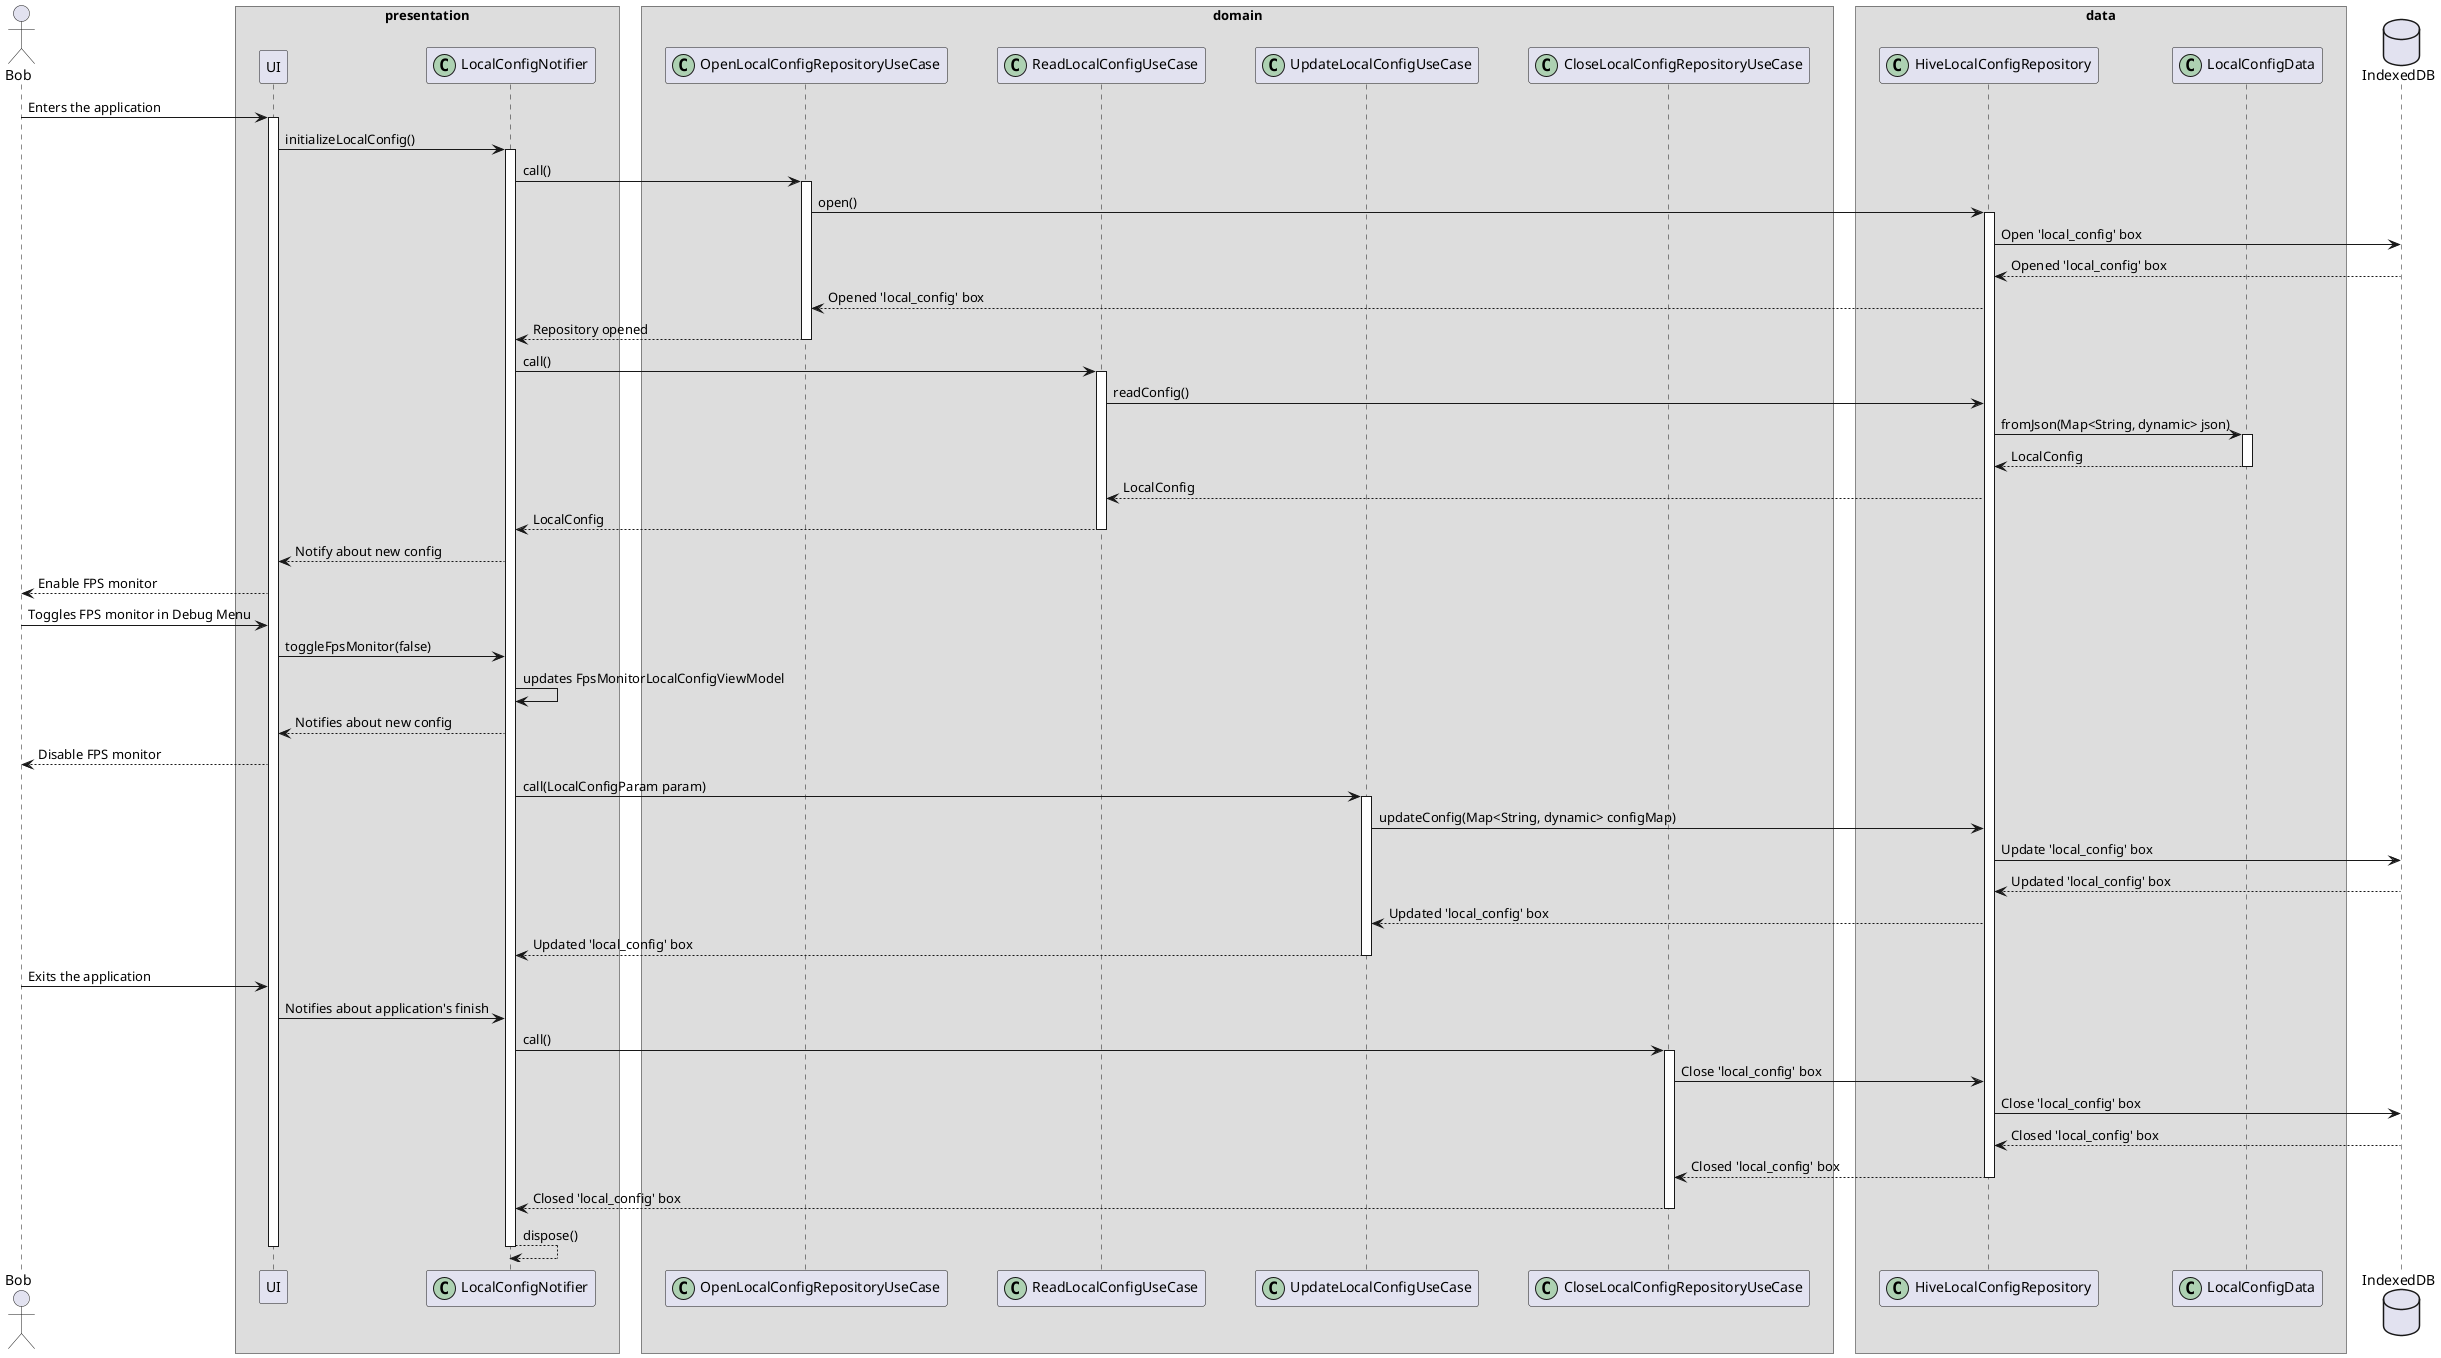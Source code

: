 @startuml debug_menu_sequence_diagram
skinparam ParticipantPadding 20
skinparam BoxPadding 10

actor Bob

box "presentation"
participant UI
participant LocalConfigNotifier << (C,#ADD1B2) >>
end box

box "domain"
participant OpenLocalConfigRepositoryUseCase << (C,#ADD1B2) >>
participant ReadLocalConfigUseCase << (C,#ADD1B2) >>
participant UpdateLocalConfigUseCase << (C,#ADD1B2) >>
participant CloseLocalConfigRepositoryUseCase << (C,#ADD1B2) >>
end box

box "data"
participant HiveLocalConfigRepository << (C,#ADD1B2) >>
participant LocalConfigData << (C,#ADD1B2) >>
end box

database "IndexedDB" as DB

Bob -> UI : Enters the application
activate UI

UI -> LocalConfigNotifier : initializeLocalConfig()
activate LocalConfigNotifier

LocalConfigNotifier -> OpenLocalConfigRepositoryUseCase : call()
activate OpenLocalConfigRepositoryUseCase

OpenLocalConfigRepositoryUseCase -> HiveLocalConfigRepository : open()
activate HiveLocalConfigRepository

HiveLocalConfigRepository -> DB : Open 'local_config' box
DB --> HiveLocalConfigRepository : Opened 'local_config' box
HiveLocalConfigRepository --> OpenLocalConfigRepositoryUseCase : Opened 'local_config' box
OpenLocalConfigRepositoryUseCase --> LocalConfigNotifier : Repository opened
deactivate OpenLocalConfigRepositoryUseCase

LocalConfigNotifier -> ReadLocalConfigUseCase : call()
activate ReadLocalConfigUseCase

ReadLocalConfigUseCase -> HiveLocalConfigRepository : readConfig()
HiveLocalConfigRepository -> LocalConfigData : fromJson(Map<String, dynamic> json)
activate LocalConfigData

LocalConfigData --> HiveLocalConfigRepository : LocalConfig
deactivate LocalConfigData
HiveLocalConfigRepository --> ReadLocalConfigUseCase : LocalConfig
ReadLocalConfigUseCase --> LocalConfigNotifier : LocalConfig
deactivate ReadLocalConfigUseCase

LocalConfigNotifier --> UI : Notify about new config

UI --> Bob : Enable FPS monitor

Bob -> UI : Toggles FPS monitor in Debug Menu
UI -> LocalConfigNotifier : toggleFpsMonitor(false)
LocalConfigNotifier -> LocalConfigNotifier : updates FpsMonitorLocalConfigViewModel
LocalConfigNotifier --> UI : Notifies about new config
UI --> Bob : Disable FPS monitor

LocalConfigNotifier -> UpdateLocalConfigUseCase : call(LocalConfigParam param)
activate UpdateLocalConfigUseCase
UpdateLocalConfigUseCase -> HiveLocalConfigRepository : updateConfig(Map<String, dynamic> configMap)
HiveLocalConfigRepository -> DB : Update 'local_config' box
DB --> HiveLocalConfigRepository : Updated 'local_config' box
HiveLocalConfigRepository --> UpdateLocalConfigUseCase : Updated 'local_config' box
UpdateLocalConfigUseCase --> LocalConfigNotifier : Updated 'local_config' box
deactivate UpdateLocalConfigUseCase


Bob -> UI : Exits the application
UI -> LocalConfigNotifier : Notifies about application's finish

LocalConfigNotifier -> CloseLocalConfigRepositoryUseCase : call()
activate CloseLocalConfigRepositoryUseCase
CloseLocalConfigRepositoryUseCase -> HiveLocalConfigRepository : Close 'local_config' box
HiveLocalConfigRepository -> DB : Close 'local_config' box
DB --> HiveLocalConfigRepository : Closed 'local_config' box
HiveLocalConfigRepository --> CloseLocalConfigRepositoryUseCase : Closed 'local_config' box
deactivate HiveLocalConfigRepository

CloseLocalConfigRepositoryUseCase --> LocalConfigNotifier : Closed 'local_config' box
deactivate CloseLocalConfigRepositoryUseCase

LocalConfigNotifier --> LocalConfigNotifier : dispose()

deactivate UI
deactivate LocalConfigNotifier



@enduml


